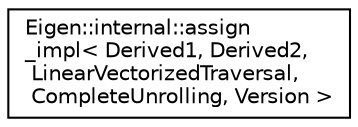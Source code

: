 digraph "Graphical Class Hierarchy"
{
  edge [fontname="Helvetica",fontsize="10",labelfontname="Helvetica",labelfontsize="10"];
  node [fontname="Helvetica",fontsize="10",shape=record];
  rankdir="LR";
  Node1 [label="Eigen::internal::assign\l_impl\< Derived1, Derived2,\l LinearVectorizedTraversal,\l CompleteUnrolling, Version \>",height=0.2,width=0.4,color="black", fillcolor="white", style="filled",URL="$struct_eigen_1_1internal_1_1assign__impl_3_01_derived1_00_01_derived2_00_01_linear_vectorized_tr61410bde82e3e3f51c2344a689791b94.html"];
}
